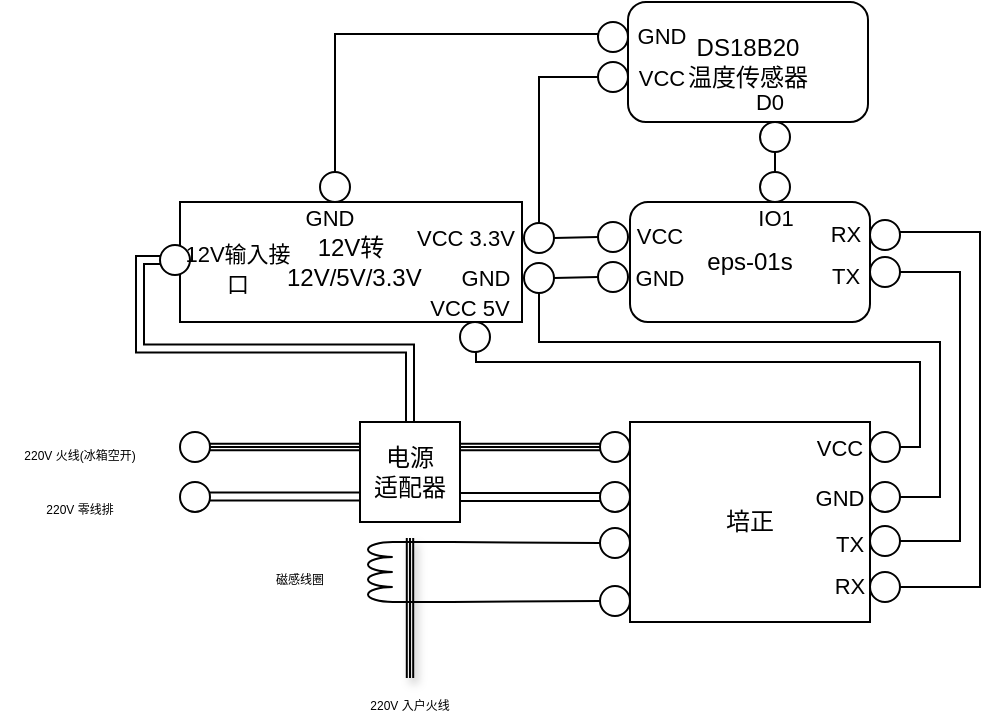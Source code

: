 <mxfile version="21.3.0" type="github">
  <diagram name="第 1 页" id="v582nkHfL58oNzEe4SuK">
    <mxGraphModel dx="682" dy="434" grid="0" gridSize="10" guides="1" tooltips="1" connect="1" arrows="1" fold="1" page="1" pageScale="1" pageWidth="827" pageHeight="1169" math="0" shadow="0">
      <root>
        <mxCell id="0" />
        <mxCell id="1" parent="0" />
        <mxCell id="dFu-gSgBPv-_oy4qvuwS-1" value="电源&lt;br&gt;适配器" style="whiteSpace=wrap;html=1;aspect=fixed;" vertex="1" parent="1">
          <mxGeometry x="350" y="240" width="50" height="50" as="geometry" />
        </mxCell>
        <mxCell id="dFu-gSgBPv-_oy4qvuwS-3" value="" style="ellipse;whiteSpace=wrap;html=1;aspect=fixed;" vertex="1" parent="1">
          <mxGeometry x="260" y="245" width="15" height="15" as="geometry" />
        </mxCell>
        <mxCell id="dFu-gSgBPv-_oy4qvuwS-4" value="" style="ellipse;whiteSpace=wrap;html=1;aspect=fixed;" vertex="1" parent="1">
          <mxGeometry x="260" y="270" width="15" height="15" as="geometry" />
        </mxCell>
        <mxCell id="dFu-gSgBPv-_oy4qvuwS-5" value="" style="ellipse;whiteSpace=wrap;html=1;aspect=fixed;" vertex="1" parent="1">
          <mxGeometry x="470" y="245" width="15" height="15" as="geometry" />
        </mxCell>
        <mxCell id="dFu-gSgBPv-_oy4qvuwS-6" value="" style="ellipse;whiteSpace=wrap;html=1;aspect=fixed;" vertex="1" parent="1">
          <mxGeometry x="470" y="270" width="15" height="15" as="geometry" />
        </mxCell>
        <mxCell id="dFu-gSgBPv-_oy4qvuwS-10" style="rounded=0;orthogonalLoop=1;jettySize=auto;html=1;exitX=1;exitY=0.5;exitDx=0;exitDy=0;entryX=0;entryY=0.25;entryDx=0;entryDy=0;shape=link;" edge="1" parent="1">
          <mxGeometry relative="1" as="geometry">
            <mxPoint x="275" y="277.26" as="sourcePoint" />
            <mxPoint x="350" y="277.26" as="targetPoint" />
          </mxGeometry>
        </mxCell>
        <mxCell id="dFu-gSgBPv-_oy4qvuwS-15" style="rounded=0;orthogonalLoop=1;jettySize=auto;html=1;exitX=1;exitY=0.75;exitDx=0;exitDy=0;shape=link;entryX=0;entryY=0.5;entryDx=0;entryDy=0;" edge="1" parent="1" source="dFu-gSgBPv-_oy4qvuwS-1" target="dFu-gSgBPv-_oy4qvuwS-6">
          <mxGeometry relative="1" as="geometry">
            <mxPoint x="400" y="290" as="sourcePoint" />
            <mxPoint x="470" y="290" as="targetPoint" />
          </mxGeometry>
        </mxCell>
        <mxCell id="dFu-gSgBPv-_oy4qvuwS-21" value="&lt;font style=&quot;font-size: 6px;&quot;&gt;220V 火线(冰箱空开)&lt;/font&gt;" style="text;strokeColor=none;align=center;fillColor=none;html=1;verticalAlign=middle;whiteSpace=wrap;rounded=0;" vertex="1" parent="1">
          <mxGeometry x="170" y="245" width="80" height="20" as="geometry" />
        </mxCell>
        <mxCell id="dFu-gSgBPv-_oy4qvuwS-22" value="&lt;font style=&quot;font-size: 6px;&quot;&gt;220V 零线排&lt;/font&gt;" style="text;strokeColor=none;align=center;fillColor=none;html=1;verticalAlign=middle;whiteSpace=wrap;rounded=0;" vertex="1" parent="1">
          <mxGeometry x="170" y="272" width="80" height="20" as="geometry" />
        </mxCell>
        <mxCell id="dFu-gSgBPv-_oy4qvuwS-24" value="培正" style="rounded=0;whiteSpace=wrap;html=1;" vertex="1" parent="1">
          <mxGeometry x="485" y="240" width="120" height="100" as="geometry" />
        </mxCell>
        <mxCell id="dFu-gSgBPv-_oy4qvuwS-25" value="" style="ellipse;whiteSpace=wrap;html=1;aspect=fixed;" vertex="1" parent="1">
          <mxGeometry x="470" y="293" width="15" height="15" as="geometry" />
        </mxCell>
        <mxCell id="dFu-gSgBPv-_oy4qvuwS-26" value="" style="ellipse;whiteSpace=wrap;html=1;aspect=fixed;" vertex="1" parent="1">
          <mxGeometry x="470" y="322" width="15" height="15" as="geometry" />
        </mxCell>
        <mxCell id="dFu-gSgBPv-_oy4qvuwS-27" value="" style="ellipse;whiteSpace=wrap;html=1;aspect=fixed;" vertex="1" parent="1">
          <mxGeometry x="605" y="245" width="15" height="15" as="geometry" />
        </mxCell>
        <mxCell id="dFu-gSgBPv-_oy4qvuwS-28" value="" style="ellipse;whiteSpace=wrap;html=1;aspect=fixed;" vertex="1" parent="1">
          <mxGeometry x="605" y="270" width="15" height="15" as="geometry" />
        </mxCell>
        <mxCell id="dFu-gSgBPv-_oy4qvuwS-54" style="edgeStyle=orthogonalEdgeStyle;rounded=0;orthogonalLoop=1;jettySize=auto;html=1;exitX=1;exitY=0.5;exitDx=0;exitDy=0;entryX=1;entryY=0.5;entryDx=0;entryDy=0;endArrow=none;endFill=0;" edge="1" parent="1" source="dFu-gSgBPv-_oy4qvuwS-29" target="dFu-gSgBPv-_oy4qvuwS-45">
          <mxGeometry relative="1" as="geometry">
            <Array as="points">
              <mxPoint x="650" y="300" />
              <mxPoint x="650" y="165" />
            </Array>
          </mxGeometry>
        </mxCell>
        <mxCell id="dFu-gSgBPv-_oy4qvuwS-29" value="" style="ellipse;whiteSpace=wrap;html=1;aspect=fixed;" vertex="1" parent="1">
          <mxGeometry x="605" y="292" width="15" height="15" as="geometry" />
        </mxCell>
        <mxCell id="dFu-gSgBPv-_oy4qvuwS-53" style="edgeStyle=orthogonalEdgeStyle;rounded=0;orthogonalLoop=1;jettySize=auto;html=1;exitX=1;exitY=0.5;exitDx=0;exitDy=0;entryX=1;entryY=0.25;entryDx=0;entryDy=0;endArrow=none;endFill=0;" edge="1" parent="1" source="dFu-gSgBPv-_oy4qvuwS-44" target="dFu-gSgBPv-_oy4qvuwS-31">
          <mxGeometry relative="1" as="geometry">
            <mxPoint x="660" y="150" as="targetPoint" />
            <Array as="points" />
          </mxGeometry>
        </mxCell>
        <mxCell id="dFu-gSgBPv-_oy4qvuwS-30" value="" style="ellipse;whiteSpace=wrap;html=1;aspect=fixed;" vertex="1" parent="1">
          <mxGeometry x="605" y="315" width="15" height="15" as="geometry" />
        </mxCell>
        <mxCell id="dFu-gSgBPv-_oy4qvuwS-31" value="eps-01s" style="rounded=1;whiteSpace=wrap;html=1;" vertex="1" parent="1">
          <mxGeometry x="485" y="130" width="120" height="60" as="geometry" />
        </mxCell>
        <mxCell id="dFu-gSgBPv-_oy4qvuwS-33" style="edgeStyle=none;rounded=0;orthogonalLoop=1;jettySize=auto;html=1;exitX=1;exitY=1;exitDx=0;exitDy=0;exitPerimeter=0;entryX=0;entryY=0.5;entryDx=0;entryDy=0;endArrow=none;endFill=0;" edge="1" parent="1" source="dFu-gSgBPv-_oy4qvuwS-32" target="dFu-gSgBPv-_oy4qvuwS-25">
          <mxGeometry relative="1" as="geometry" />
        </mxCell>
        <mxCell id="dFu-gSgBPv-_oy4qvuwS-43" style="edgeStyle=none;rounded=0;orthogonalLoop=1;jettySize=auto;html=1;exitX=0;exitY=1;exitDx=0;exitDy=0;exitPerimeter=0;entryX=0;entryY=0.5;entryDx=0;entryDy=0;endArrow=none;endFill=0;" edge="1" parent="1" source="dFu-gSgBPv-_oy4qvuwS-32" target="dFu-gSgBPv-_oy4qvuwS-26">
          <mxGeometry relative="1" as="geometry" />
        </mxCell>
        <mxCell id="dFu-gSgBPv-_oy4qvuwS-32" value="" style="pointerEvents=1;verticalLabelPosition=bottom;shadow=0;dashed=0;align=center;html=1;verticalAlign=top;shape=mxgraph.electrical.inductors.inductor;rotation=-90;" vertex="1" parent="1">
          <mxGeometry x="360" y="294" width="30" height="42" as="geometry" />
        </mxCell>
        <mxCell id="dFu-gSgBPv-_oy4qvuwS-37" value="" style="pointerEvents=1;verticalLabelPosition=bottom;shadow=0;dashed=0;align=center;html=1;verticalAlign=top;shape=mxgraph.electrical.inductors.iron_core;" vertex="1" parent="1">
          <mxGeometry x="275" y="250.5" width="75" height="4" as="geometry" />
        </mxCell>
        <mxCell id="dFu-gSgBPv-_oy4qvuwS-38" value="" style="pointerEvents=1;verticalLabelPosition=bottom;shadow=0;dashed=0;align=center;html=1;verticalAlign=top;shape=mxgraph.electrical.inductors.iron_core;" vertex="1" parent="1">
          <mxGeometry x="400" y="250.5" width="70" height="4" as="geometry" />
        </mxCell>
        <mxCell id="dFu-gSgBPv-_oy4qvuwS-40" value="" style="pointerEvents=1;verticalLabelPosition=bottom;shadow=1;dashed=0;align=center;html=1;verticalAlign=top;shape=mxgraph.electrical.inductors.iron_core;rotation=-90;" vertex="1" parent="1">
          <mxGeometry x="340" y="331" width="70" height="4" as="geometry" />
        </mxCell>
        <mxCell id="dFu-gSgBPv-_oy4qvuwS-41" value="&lt;font style=&quot;font-size: 6px;&quot;&gt;220V 入户火线&lt;/font&gt;" style="text;strokeColor=none;align=center;fillColor=none;html=1;verticalAlign=middle;whiteSpace=wrap;rounded=0;" vertex="1" parent="1">
          <mxGeometry x="330" y="370" width="90" height="20" as="geometry" />
        </mxCell>
        <mxCell id="dFu-gSgBPv-_oy4qvuwS-42" value="&lt;span style=&quot;font-size: 6px;&quot;&gt;磁感线圈&lt;/span&gt;" style="text;strokeColor=none;align=center;fillColor=none;html=1;verticalAlign=middle;whiteSpace=wrap;rounded=0;" vertex="1" parent="1">
          <mxGeometry x="275" y="307" width="90" height="20" as="geometry" />
        </mxCell>
        <mxCell id="dFu-gSgBPv-_oy4qvuwS-45" value="" style="verticalLabelPosition=bottom;shadow=0;dashed=0;align=center;html=1;verticalAlign=top;strokeWidth=1;shape=ellipse;perimeter=ellipsePerimeter;" vertex="1" parent="1">
          <mxGeometry x="605" y="157.5" width="15" height="15" as="geometry" />
        </mxCell>
        <mxCell id="dFu-gSgBPv-_oy4qvuwS-46" value="" style="verticalLabelPosition=bottom;shadow=0;dashed=0;align=center;html=1;verticalAlign=top;strokeWidth=1;shape=ellipse;perimeter=ellipsePerimeter;" vertex="1" parent="1">
          <mxGeometry x="469" y="140" width="15" height="15" as="geometry" />
        </mxCell>
        <mxCell id="dFu-gSgBPv-_oy4qvuwS-47" value="" style="verticalLabelPosition=bottom;shadow=0;dashed=0;align=center;html=1;verticalAlign=top;strokeWidth=1;shape=ellipse;perimeter=ellipsePerimeter;" vertex="1" parent="1">
          <mxGeometry x="469" y="160" width="15" height="15" as="geometry" />
        </mxCell>
        <mxCell id="dFu-gSgBPv-_oy4qvuwS-49" value="&lt;font style=&quot;font-size: 11px;&quot;&gt;RX&lt;/font&gt;" style="text;strokeColor=none;align=center;fillColor=none;html=1;verticalAlign=middle;whiteSpace=wrap;rounded=0;" vertex="1" parent="1">
          <mxGeometry x="588" y="140.5" width="10" height="10" as="geometry" />
        </mxCell>
        <mxCell id="dFu-gSgBPv-_oy4qvuwS-50" value="&lt;font style=&quot;font-size: 11px;&quot;&gt;TX&lt;/font&gt;" style="text;strokeColor=none;align=center;fillColor=none;html=1;verticalAlign=middle;whiteSpace=wrap;rounded=0;" vertex="1" parent="1">
          <mxGeometry x="588" y="161.5" width="10" height="10" as="geometry" />
        </mxCell>
        <mxCell id="dFu-gSgBPv-_oy4qvuwS-51" value="&lt;font style=&quot;font-size: 11px;&quot;&gt;RX&lt;/font&gt;" style="text;strokeColor=none;align=center;fillColor=none;html=1;verticalAlign=middle;whiteSpace=wrap;rounded=0;" vertex="1" parent="1">
          <mxGeometry x="590" y="317" width="10" height="10" as="geometry" />
        </mxCell>
        <mxCell id="dFu-gSgBPv-_oy4qvuwS-52" value="&lt;font style=&quot;font-size: 11px;&quot;&gt;TX&lt;/font&gt;" style="text;strokeColor=none;align=center;fillColor=none;html=1;verticalAlign=middle;whiteSpace=wrap;rounded=0;" vertex="1" parent="1">
          <mxGeometry x="590" y="296" width="10" height="10" as="geometry" />
        </mxCell>
        <mxCell id="dFu-gSgBPv-_oy4qvuwS-55" value="&lt;font style=&quot;font-size: 11px;&quot;&gt;GND&lt;/font&gt;" style="text;strokeColor=none;align=center;fillColor=none;html=1;verticalAlign=middle;whiteSpace=wrap;rounded=0;" vertex="1" parent="1">
          <mxGeometry x="585" y="272.5" width="10" height="10" as="geometry" />
        </mxCell>
        <mxCell id="dFu-gSgBPv-_oy4qvuwS-56" value="&lt;span style=&quot;font-size: 11px;&quot;&gt;VCC&lt;/span&gt;" style="text;strokeColor=none;align=center;fillColor=none;html=1;verticalAlign=middle;whiteSpace=wrap;rounded=0;" vertex="1" parent="1">
          <mxGeometry x="585" y="247.5" width="10" height="10" as="geometry" />
        </mxCell>
        <mxCell id="dFu-gSgBPv-_oy4qvuwS-58" value="12V转&lt;br&gt;&amp;nbsp;12V/5V/3.3V" style="rounded=0;whiteSpace=wrap;html=1;" vertex="1" parent="1">
          <mxGeometry x="260" y="130" width="171" height="60" as="geometry" />
        </mxCell>
        <mxCell id="dFu-gSgBPv-_oy4qvuwS-62" style="edgeStyle=none;rounded=0;orthogonalLoop=1;jettySize=auto;html=1;exitX=1;exitY=0.5;exitDx=0;exitDy=0;entryX=0;entryY=0.5;entryDx=0;entryDy=0;endArrow=none;endFill=0;" edge="1" parent="1" source="dFu-gSgBPv-_oy4qvuwS-59" target="dFu-gSgBPv-_oy4qvuwS-46">
          <mxGeometry relative="1" as="geometry" />
        </mxCell>
        <mxCell id="dFu-gSgBPv-_oy4qvuwS-59" value="" style="verticalLabelPosition=bottom;shadow=0;dashed=0;align=center;html=1;verticalAlign=top;strokeWidth=1;shape=ellipse;perimeter=ellipsePerimeter;" vertex="1" parent="1">
          <mxGeometry x="432" y="140.5" width="15" height="15" as="geometry" />
        </mxCell>
        <mxCell id="dFu-gSgBPv-_oy4qvuwS-63" style="edgeStyle=none;rounded=0;orthogonalLoop=1;jettySize=auto;html=1;exitX=1;exitY=0.5;exitDx=0;exitDy=0;entryX=0;entryY=0.5;entryDx=0;entryDy=0;endArrow=none;endFill=0;" edge="1" parent="1" source="dFu-gSgBPv-_oy4qvuwS-60" target="dFu-gSgBPv-_oy4qvuwS-47">
          <mxGeometry relative="1" as="geometry" />
        </mxCell>
        <mxCell id="dFu-gSgBPv-_oy4qvuwS-89" style="edgeStyle=orthogonalEdgeStyle;rounded=0;orthogonalLoop=1;jettySize=auto;html=1;exitX=0.5;exitY=1;exitDx=0;exitDy=0;entryX=1;entryY=0.5;entryDx=0;entryDy=0;endArrow=none;endFill=0;" edge="1" parent="1" source="dFu-gSgBPv-_oy4qvuwS-60" target="dFu-gSgBPv-_oy4qvuwS-28">
          <mxGeometry relative="1" as="geometry">
            <Array as="points">
              <mxPoint x="440" y="200" />
              <mxPoint x="640" y="200" />
              <mxPoint x="640" y="278" />
            </Array>
          </mxGeometry>
        </mxCell>
        <mxCell id="dFu-gSgBPv-_oy4qvuwS-60" value="" style="verticalLabelPosition=bottom;shadow=0;dashed=0;align=center;html=1;verticalAlign=top;strokeWidth=1;shape=ellipse;perimeter=ellipsePerimeter;" vertex="1" parent="1">
          <mxGeometry x="432" y="160.5" width="15" height="15" as="geometry" />
        </mxCell>
        <mxCell id="dFu-gSgBPv-_oy4qvuwS-61" value="" style="edgeStyle=orthogonalEdgeStyle;rounded=0;orthogonalLoop=1;jettySize=auto;html=1;exitX=1;exitY=0.5;exitDx=0;exitDy=0;entryX=1;entryY=0.25;entryDx=0;entryDy=0;endArrow=none;endFill=0;" edge="1" parent="1" source="dFu-gSgBPv-_oy4qvuwS-30" target="dFu-gSgBPv-_oy4qvuwS-44">
          <mxGeometry relative="1" as="geometry">
            <mxPoint x="605" y="145" as="targetPoint" />
            <mxPoint x="620" y="323" as="sourcePoint" />
            <Array as="points">
              <mxPoint x="660" y="323" />
              <mxPoint x="660" y="145" />
              <mxPoint x="619" y="145" />
            </Array>
          </mxGeometry>
        </mxCell>
        <mxCell id="dFu-gSgBPv-_oy4qvuwS-44" value="" style="verticalLabelPosition=bottom;shadow=0;dashed=0;align=center;html=1;verticalAlign=top;strokeWidth=1;shape=ellipse;perimeter=ellipsePerimeter;" vertex="1" parent="1">
          <mxGeometry x="605" y="139" width="15" height="15" as="geometry" />
        </mxCell>
        <mxCell id="dFu-gSgBPv-_oy4qvuwS-64" value="&lt;span style=&quot;font-size: 11px;&quot;&gt;VCC&lt;/span&gt;" style="text;strokeColor=none;align=center;fillColor=none;html=1;verticalAlign=middle;whiteSpace=wrap;rounded=0;" vertex="1" parent="1">
          <mxGeometry x="495" y="141.5" width="10" height="10" as="geometry" />
        </mxCell>
        <mxCell id="dFu-gSgBPv-_oy4qvuwS-65" value="&lt;font style=&quot;font-size: 11px;&quot;&gt;GND&lt;/font&gt;" style="text;strokeColor=none;align=center;fillColor=none;html=1;verticalAlign=middle;whiteSpace=wrap;rounded=0;" vertex="1" parent="1">
          <mxGeometry x="495" y="162.5" width="10" height="10" as="geometry" />
        </mxCell>
        <mxCell id="dFu-gSgBPv-_oy4qvuwS-66" value="&lt;span style=&quot;font-size: 11px;&quot;&gt;VCC 3.3V&lt;/span&gt;" style="text;strokeColor=none;align=center;fillColor=none;html=1;verticalAlign=middle;whiteSpace=wrap;rounded=0;" vertex="1" parent="1">
          <mxGeometry x="374" y="142.5" width="58" height="10" as="geometry" />
        </mxCell>
        <mxCell id="dFu-gSgBPv-_oy4qvuwS-67" value="&lt;font style=&quot;font-size: 11px;&quot;&gt;GND&lt;/font&gt;" style="text;strokeColor=none;align=center;fillColor=none;html=1;verticalAlign=middle;whiteSpace=wrap;rounded=0;" vertex="1" parent="1">
          <mxGeometry x="408" y="162.5" width="10" height="10" as="geometry" />
        </mxCell>
        <mxCell id="dFu-gSgBPv-_oy4qvuwS-71" value="" style="verticalLabelPosition=bottom;shadow=0;dashed=0;align=center;html=1;verticalAlign=top;strokeWidth=1;shape=ellipse;perimeter=ellipsePerimeter;" vertex="1" parent="1">
          <mxGeometry x="250" y="151.5" width="15" height="15" as="geometry" />
        </mxCell>
        <mxCell id="dFu-gSgBPv-_oy4qvuwS-75" value="&lt;span style=&quot;font-size: 11px;&quot;&gt;12V输入接口&lt;/span&gt;" style="text;strokeColor=none;align=center;fillColor=none;html=1;verticalAlign=middle;whiteSpace=wrap;rounded=0;" vertex="1" parent="1">
          <mxGeometry x="260" y="157.5" width="58" height="10" as="geometry" />
        </mxCell>
        <mxCell id="dFu-gSgBPv-_oy4qvuwS-81" value="" style="shape=link;html=1;rounded=0;edgeStyle=orthogonalEdgeStyle;entryX=0.5;entryY=0;entryDx=0;entryDy=0;exitX=0;exitY=0.5;exitDx=0;exitDy=0;" edge="1" parent="1" source="dFu-gSgBPv-_oy4qvuwS-71" target="dFu-gSgBPv-_oy4qvuwS-1">
          <mxGeometry width="100" relative="1" as="geometry">
            <mxPoint x="250" y="220" as="sourcePoint" />
            <mxPoint x="350" y="220" as="targetPoint" />
          </mxGeometry>
        </mxCell>
        <mxCell id="dFu-gSgBPv-_oy4qvuwS-88" style="edgeStyle=orthogonalEdgeStyle;rounded=0;orthogonalLoop=1;jettySize=auto;html=1;exitX=1;exitY=0.5;exitDx=0;exitDy=0;entryX=1;entryY=0.5;entryDx=0;entryDy=0;endArrow=none;endFill=0;" edge="1" parent="1" source="dFu-gSgBPv-_oy4qvuwS-85" target="dFu-gSgBPv-_oy4qvuwS-27">
          <mxGeometry relative="1" as="geometry">
            <Array as="points">
              <mxPoint x="408" y="197" />
              <mxPoint x="408" y="210" />
              <mxPoint x="630" y="210" />
              <mxPoint x="630" y="253" />
            </Array>
          </mxGeometry>
        </mxCell>
        <mxCell id="dFu-gSgBPv-_oy4qvuwS-85" value="" style="verticalLabelPosition=bottom;shadow=0;dashed=0;align=center;html=1;verticalAlign=top;strokeWidth=1;shape=ellipse;perimeter=ellipsePerimeter;" vertex="1" parent="1">
          <mxGeometry x="400" y="190" width="15" height="15" as="geometry" />
        </mxCell>
        <mxCell id="dFu-gSgBPv-_oy4qvuwS-86" value="&lt;span style=&quot;font-size: 11px;&quot;&gt;VCC 5V&lt;/span&gt;" style="text;strokeColor=none;align=center;fillColor=none;html=1;verticalAlign=middle;whiteSpace=wrap;rounded=0;" vertex="1" parent="1">
          <mxGeometry x="376" y="178" width="58" height="10" as="geometry" />
        </mxCell>
        <mxCell id="dFu-gSgBPv-_oy4qvuwS-91" value="&lt;div&gt;DS18B20&lt;/div&gt;&lt;div&gt;温度传感器&lt;/div&gt;" style="rounded=1;whiteSpace=wrap;html=1;" vertex="1" parent="1">
          <mxGeometry x="484" y="30" width="120" height="60" as="geometry" />
        </mxCell>
        <mxCell id="dFu-gSgBPv-_oy4qvuwS-94" value="" style="edgeStyle=none;rounded=0;orthogonalLoop=1;jettySize=auto;html=1;endArrow=none;endFill=0;" edge="1" parent="1" source="dFu-gSgBPv-_oy4qvuwS-92" target="dFu-gSgBPv-_oy4qvuwS-95">
          <mxGeometry relative="1" as="geometry" />
        </mxCell>
        <mxCell id="dFu-gSgBPv-_oy4qvuwS-92" value="" style="verticalLabelPosition=bottom;shadow=0;dashed=0;align=center;html=1;verticalAlign=top;strokeWidth=1;shape=ellipse;perimeter=ellipsePerimeter;" vertex="1" parent="1">
          <mxGeometry x="550" y="115" width="15" height="15" as="geometry" />
        </mxCell>
        <mxCell id="dFu-gSgBPv-_oy4qvuwS-93" value="&lt;font style=&quot;font-size: 11px;&quot;&gt;IO1&lt;/font&gt;" style="text;strokeColor=none;align=center;fillColor=none;html=1;verticalAlign=middle;whiteSpace=wrap;rounded=0;" vertex="1" parent="1">
          <mxGeometry x="552.5" y="132.5" width="10" height="10" as="geometry" />
        </mxCell>
        <mxCell id="dFu-gSgBPv-_oy4qvuwS-95" value="" style="verticalLabelPosition=bottom;shadow=0;dashed=0;align=center;html=1;verticalAlign=top;strokeWidth=1;shape=ellipse;perimeter=ellipsePerimeter;" vertex="1" parent="1">
          <mxGeometry x="550" y="90" width="15" height="15" as="geometry" />
        </mxCell>
        <mxCell id="dFu-gSgBPv-_oy4qvuwS-97" value="" style="verticalLabelPosition=bottom;shadow=0;dashed=0;align=center;html=1;verticalAlign=top;strokeWidth=1;shape=ellipse;perimeter=ellipsePerimeter;" vertex="1" parent="1">
          <mxGeometry x="469" y="40" width="15" height="15" as="geometry" />
        </mxCell>
        <mxCell id="dFu-gSgBPv-_oy4qvuwS-103" style="edgeStyle=orthogonalEdgeStyle;rounded=0;orthogonalLoop=1;jettySize=auto;html=1;exitX=0;exitY=0.5;exitDx=0;exitDy=0;entryX=0.5;entryY=0;entryDx=0;entryDy=0;endArrow=none;endFill=0;" edge="1" parent="1" source="dFu-gSgBPv-_oy4qvuwS-98" target="dFu-gSgBPv-_oy4qvuwS-59">
          <mxGeometry relative="1" as="geometry" />
        </mxCell>
        <mxCell id="dFu-gSgBPv-_oy4qvuwS-98" value="" style="verticalLabelPosition=bottom;shadow=0;dashed=0;align=center;html=1;verticalAlign=top;strokeWidth=1;shape=ellipse;perimeter=ellipsePerimeter;" vertex="1" parent="1">
          <mxGeometry x="469" y="60" width="15" height="15" as="geometry" />
        </mxCell>
        <mxCell id="dFu-gSgBPv-_oy4qvuwS-99" value="&lt;span style=&quot;font-size: 11px;&quot;&gt;GND&lt;/span&gt;" style="text;strokeColor=none;align=center;fillColor=none;html=1;verticalAlign=middle;whiteSpace=wrap;rounded=0;" vertex="1" parent="1">
          <mxGeometry x="496" y="41.5" width="10" height="10" as="geometry" />
        </mxCell>
        <mxCell id="dFu-gSgBPv-_oy4qvuwS-100" value="&lt;font style=&quot;font-size: 11px;&quot;&gt;VCC&lt;/font&gt;" style="text;strokeColor=none;align=center;fillColor=none;html=1;verticalAlign=middle;whiteSpace=wrap;rounded=0;" vertex="1" parent="1">
          <mxGeometry x="496" y="62.5" width="10" height="10" as="geometry" />
        </mxCell>
        <mxCell id="dFu-gSgBPv-_oy4qvuwS-101" value="&lt;font style=&quot;font-size: 11px;&quot;&gt;GND&lt;/font&gt;" style="text;strokeColor=none;align=center;fillColor=none;html=1;verticalAlign=middle;whiteSpace=wrap;rounded=0;" vertex="1" parent="1">
          <mxGeometry x="330" y="132.5" width="10" height="10" as="geometry" />
        </mxCell>
        <mxCell id="dFu-gSgBPv-_oy4qvuwS-104" style="edgeStyle=orthogonalEdgeStyle;rounded=0;orthogonalLoop=1;jettySize=auto;html=1;endArrow=none;endFill=0;exitX=0.5;exitY=0;exitDx=0;exitDy=0;entryX=0;entryY=0.5;entryDx=0;entryDy=0;" edge="1" parent="1" source="dFu-gSgBPv-_oy4qvuwS-102" target="dFu-gSgBPv-_oy4qvuwS-97">
          <mxGeometry relative="1" as="geometry">
            <mxPoint x="338" y="110" as="sourcePoint" />
            <mxPoint x="468" y="46" as="targetPoint" />
            <Array as="points">
              <mxPoint x="337" y="46" />
              <mxPoint x="469" y="46" />
            </Array>
          </mxGeometry>
        </mxCell>
        <mxCell id="dFu-gSgBPv-_oy4qvuwS-102" value="" style="verticalLabelPosition=bottom;shadow=0;dashed=0;align=center;html=1;verticalAlign=top;strokeWidth=1;shape=ellipse;perimeter=ellipsePerimeter;" vertex="1" parent="1">
          <mxGeometry x="330" y="115" width="15" height="15" as="geometry" />
        </mxCell>
        <mxCell id="dFu-gSgBPv-_oy4qvuwS-105" style="edgeStyle=none;rounded=0;orthogonalLoop=1;jettySize=auto;html=1;entryX=0.5;entryY=0;entryDx=0;entryDy=0;" edge="1" parent="1" source="dFu-gSgBPv-_oy4qvuwS-102" target="dFu-gSgBPv-_oy4qvuwS-102">
          <mxGeometry relative="1" as="geometry" />
        </mxCell>
        <mxCell id="dFu-gSgBPv-_oy4qvuwS-106" value="&lt;font style=&quot;font-size: 11px;&quot;&gt;D0&lt;/font&gt;" style="text;strokeColor=none;align=center;fillColor=none;html=1;verticalAlign=middle;whiteSpace=wrap;rounded=0;" vertex="1" parent="1">
          <mxGeometry x="550" y="75" width="10" height="10" as="geometry" />
        </mxCell>
      </root>
    </mxGraphModel>
  </diagram>
</mxfile>
